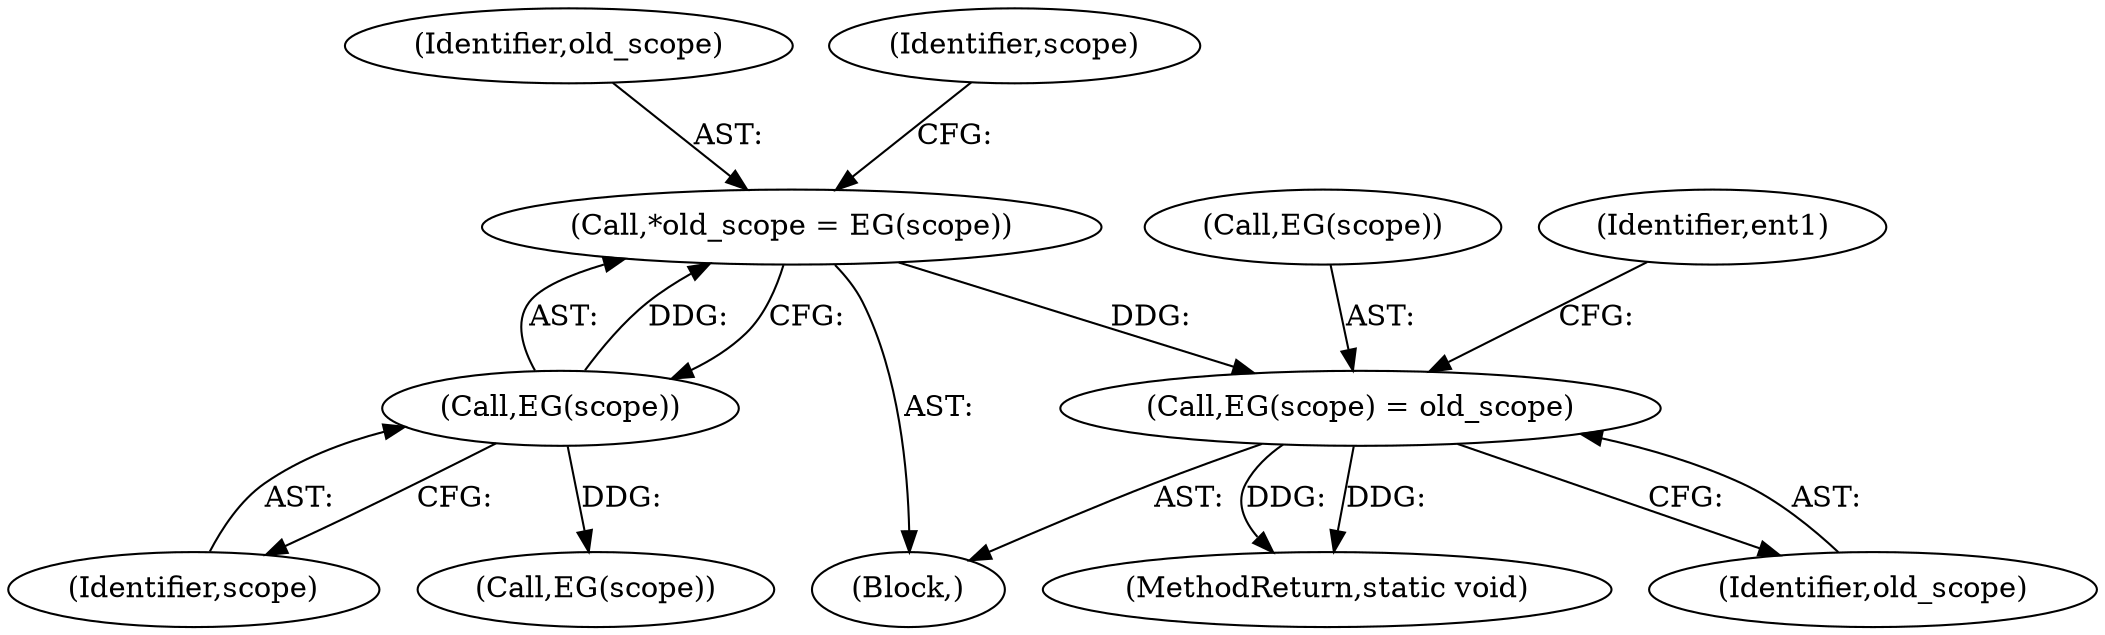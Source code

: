 digraph "0_php-src_698a691724c0a949295991e5df091ce16f899e02?w=1@pointer" {
"1000489" [label="(Call,EG(scope) = old_scope)"];
"1000464" [label="(Call,*old_scope = EG(scope))"];
"1000466" [label="(Call,EG(scope))"];
"1000467" [label="(Identifier,scope)"];
"1000462" [label="(Block,)"];
"1000490" [label="(Call,EG(scope))"];
"1000465" [label="(Identifier,old_scope)"];
"1000489" [label="(Call,EG(scope) = old_scope)"];
"1000515" [label="(Identifier,ent1)"];
"1000464" [label="(Call,*old_scope = EG(scope))"];
"1000492" [label="(Identifier,old_scope)"];
"1000577" [label="(MethodReturn,static void)"];
"1000469" [label="(Call,EG(scope))"];
"1000470" [label="(Identifier,scope)"];
"1000466" [label="(Call,EG(scope))"];
"1000489" -> "1000462"  [label="AST: "];
"1000489" -> "1000492"  [label="CFG: "];
"1000490" -> "1000489"  [label="AST: "];
"1000492" -> "1000489"  [label="AST: "];
"1000515" -> "1000489"  [label="CFG: "];
"1000489" -> "1000577"  [label="DDG: "];
"1000489" -> "1000577"  [label="DDG: "];
"1000464" -> "1000489"  [label="DDG: "];
"1000464" -> "1000462"  [label="AST: "];
"1000464" -> "1000466"  [label="CFG: "];
"1000465" -> "1000464"  [label="AST: "];
"1000466" -> "1000464"  [label="AST: "];
"1000470" -> "1000464"  [label="CFG: "];
"1000466" -> "1000464"  [label="DDG: "];
"1000466" -> "1000467"  [label="CFG: "];
"1000467" -> "1000466"  [label="AST: "];
"1000466" -> "1000469"  [label="DDG: "];
}
